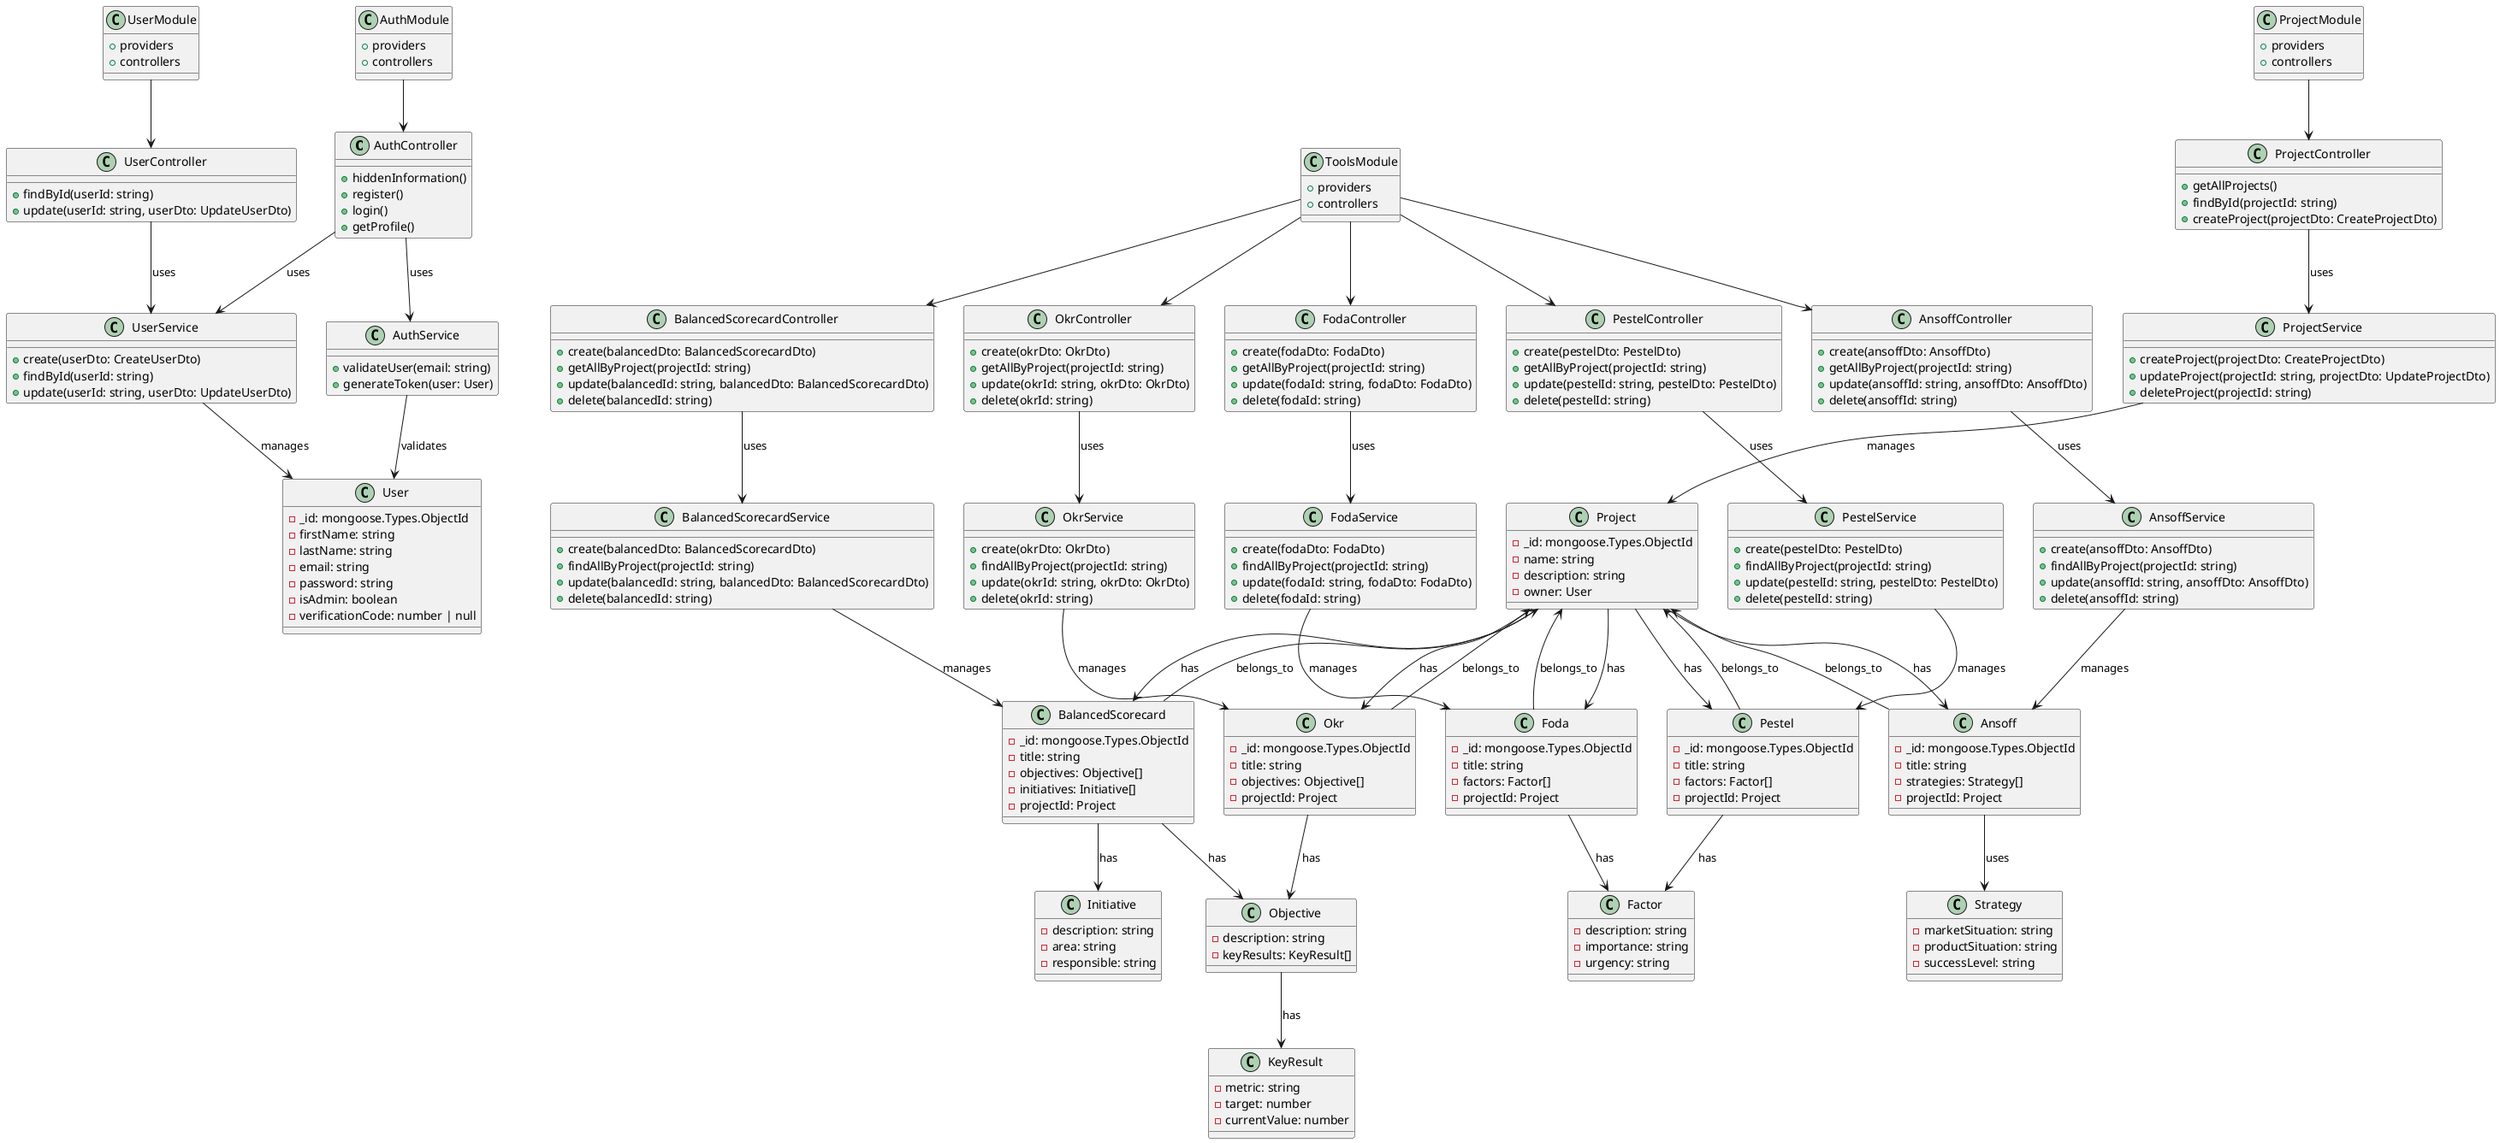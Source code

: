@startuml
' Controladores
class AuthController {
    + hiddenInformation()
    + register()
    + login()
    + getProfile()
}

class ProjectController {
    + getAllProjects()
    + findById(projectId: string)
    + createProject(projectDto: CreateProjectDto)
}

class UserController {
    + findById(userId: string)
    + update(userId: string, userDto: UpdateUserDto)
}

class FodaController {
    + create(fodaDto: FodaDto)
    + getAllByProject(projectId: string)
    + update(fodaId: string, fodaDto: FodaDto)
    + delete(fodaId: string)
}

class PestelController {
    + create(pestelDto: PestelDto)
    + getAllByProject(projectId: string)
    + update(pestelId: string, pestelDto: PestelDto)
    + delete(pestelId: string)
}

class AnsoffController {
    + create(ansoffDto: AnsoffDto)
    + getAllByProject(projectId: string)
    + update(ansoffId: string, ansoffDto: AnsoffDto)
    + delete(ansoffId: string)
}

class OkrController {
    + create(okrDto: OkrDto)
    + getAllByProject(projectId: string)
    + update(okrId: string, okrDto: OkrDto)
    + delete(okrId: string)
}

class BalancedScorecardController {
    + create(balancedDto: BalancedScorecardDto)
    + getAllByProject(projectId: string)
    + update(balancedId: string, balancedDto: BalancedScorecardDto)
    + delete(balancedId: string)
}

' Servicios
class AuthService {
    + validateUser(email: string)
    + generateToken(user: User)
}

class ProjectService {
    + createProject(projectDto: CreateProjectDto)
    + updateProject(projectId: string, projectDto: UpdateProjectDto)
    + deleteProject(projectId: string)
}

class UserService {
    + create(userDto: CreateUserDto)
    + findById(userId: string)
    + update(userId: string, userDto: UpdateUserDto)
}

class FodaService {
    + create(fodaDto: FodaDto)
    + findAllByProject(projectId: string)
    + update(fodaId: string, fodaDto: FodaDto)
    + delete(fodaId: string)
}

class PestelService {
    + create(pestelDto: PestelDto)
    + findAllByProject(projectId: string)
    + update(pestelId: string, pestelDto: PestelDto)
    + delete(pestelId: string)
}

class AnsoffService {
    + create(ansoffDto: AnsoffDto)
    + findAllByProject(projectId: string)
    + update(ansoffId: string, ansoffDto: AnsoffDto)
    + delete(ansoffId: string)
}

class OkrService {
    + create(okrDto: OkrDto)
    + findAllByProject(projectId: string)
    + update(okrId: string, okrDto: OkrDto)
    + delete(okrId: string)
}

class BalancedScorecardService {
    + create(balancedDto: BalancedScorecardDto)
    + findAllByProject(projectId: string)
    + update(balancedId: string, balancedDto: BalancedScorecardDto)
    + delete(balancedId: string)
}

' Módulos
class AuthModule {
    + providers
    + controllers
}

class ProjectModule {
    + providers
    + controllers
}

class UserModule {
    + providers
    + controllers
}

class ToolsModule {
    + providers
    + controllers
}

' Entidades principales
class User {
    - _id: mongoose.Types.ObjectId
    - firstName: string
    - lastName: string
    - email: string
    - password: string
    - isAdmin: boolean
    - verificationCode: number | null
}

class Project {
    - _id: mongoose.Types.ObjectId
    - name: string
    - description: string
    - owner: User
}

class Foda {
    - _id: mongoose.Types.ObjectId
    - title: string
    - factors: Factor[]
    - projectId: Project
}

class Pestel {
    - _id: mongoose.Types.ObjectId
    - title: string
    - factors: Factor[]
    - projectId: Project
}

class Ansoff {
    - _id: mongoose.Types.ObjectId
    - title: string
    - strategies: Strategy[]
    - projectId: Project
}

class Okr {
    - _id: mongoose.Types.ObjectId
    - title: string
    - objectives: Objective[]
    - projectId: Project
}

class BalancedScorecard {
    - _id: mongoose.Types.ObjectId
    - title: string
    - objectives: Objective[]
    - initiatives: Initiative[]
    - projectId: Project
}

class Factor {
    - description: string
    - importance: string
    - urgency: string
}

class Strategy {
    - marketSituation: string
    - productSituation: string
    - successLevel: string
}

class Objective {
    - description: string
    - keyResults: KeyResult[]
}

class KeyResult {
    - metric: string
    - target: number
    - currentValue: number
}

class Initiative {
    - description: string
    - area: string
    - responsible: string
}

' Relaciones
AuthController --> AuthService : uses
AuthController --> UserService : uses
AuthService --> User : validates

ProjectController --> ProjectService : uses
ProjectService --> Project : manages

UserController --> UserService : uses
UserService --> User : manages

FodaController --> FodaService : uses
PestelController --> PestelService : uses
AnsoffController --> AnsoffService : uses
OkrController --> OkrService : uses
BalancedScorecardController --> BalancedScorecardService : uses

FodaService --> Foda : manages
PestelService --> Pestel : manages
AnsoffService --> Ansoff : manages
OkrService --> Okr : manages
BalancedScorecardService --> BalancedScorecard : manages

Foda --> Project : belongs_to
Foda --> Factor : has
Pestel --> Project : belongs_to
Pestel --> Factor : has
Ansoff --> Project : belongs_to
Ansoff --> Strategy : uses
Okr --> Project : belongs_to
Okr --> Objective : has
Objective --> KeyResult : has
BalancedScorecard --> Project : belongs_to
BalancedScorecard --> Objective : has
BalancedScorecard --> Initiative : has

Project --> Foda : has
Project --> Pestel : has
Project --> Ansoff : has
Project --> Okr : has
Project --> BalancedScorecard : has

AuthModule --> AuthController
ProjectModule --> ProjectController
UserModule --> UserController
ToolsModule --> FodaController
ToolsModule --> PestelController
ToolsModule --> AnsoffController
ToolsModule --> OkrController
ToolsModule --> BalancedScorecardController
@enduml